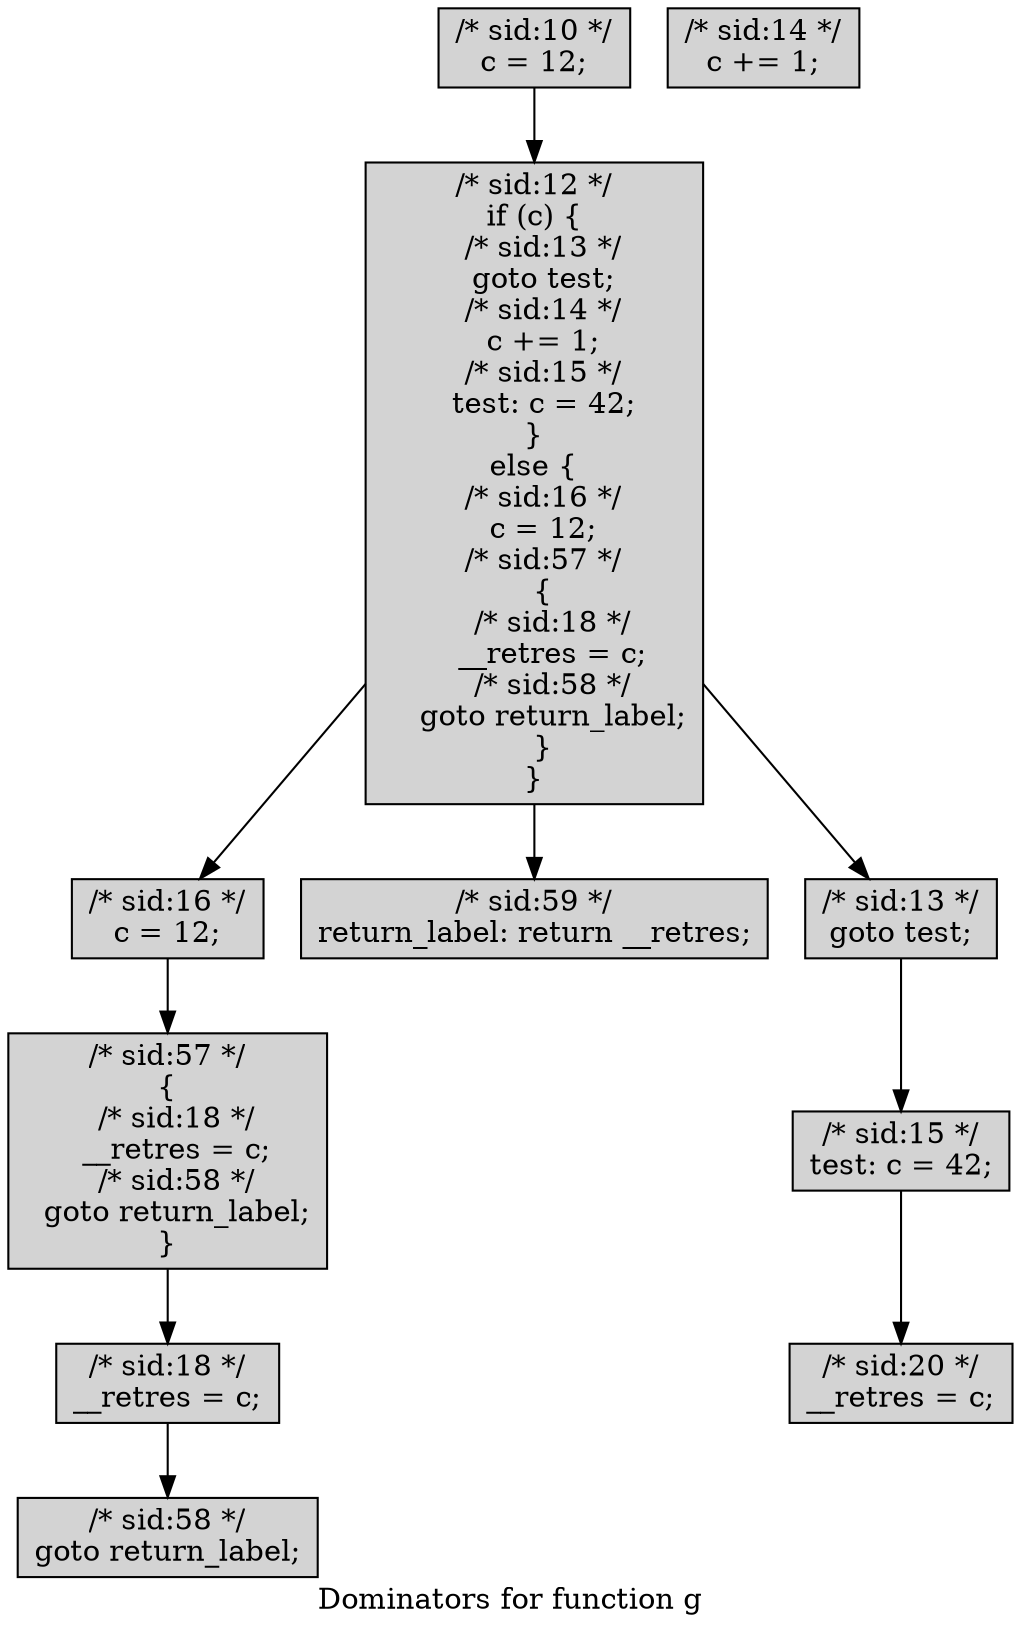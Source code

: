 digraph G {
  label="Dominators for function g";
  node [shape=box, style="filled", ];
  16 [label="/* sid:16 */
c = 12;", ];
  18 [label="/* sid:18 */
__retres = c;", ];
  20 [label="/* sid:20 */
__retres = c;", ];
  57 [label="/* sid:57 */
{
  /* sid:18 */
  __retres = c;
  /* sid:58 */
  goto return_label;
}",
      ];
  58 [label="/* sid:58 */
goto return_label;", ];
  10 [label="/* sid:10 */
c = 12;", ];
  59 [label="/* sid:59 */
return_label: return __retres;", ];
  12 [label="/* sid:12 */
if (c) {
  /* sid:13 */
  goto test;
  /* sid:14 */
  c += 1;
  /* sid:15 */
  test: c = 42;
}
else {
  /* sid:16 */
  c = 12;
  /* sid:57 */
  {
    /* sid:18 */
    __retres = c;
    /* sid:58 */
    goto return_label;
  }
}",
      ];
  13 [label="/* sid:13 */
goto test;", ];
  14 [label="/* sid:14 */
c += 1;", ];
  15 [label="/* sid:15 */
test: c = 42;", ];
  
  
  12 -> 16;
  57 -> 18;
  15 -> 20;
  16 -> 57;
  18 -> 58;
  12 -> 59;
  10 -> 12;
  12 -> 13;
  13 -> 15;
  
  }
